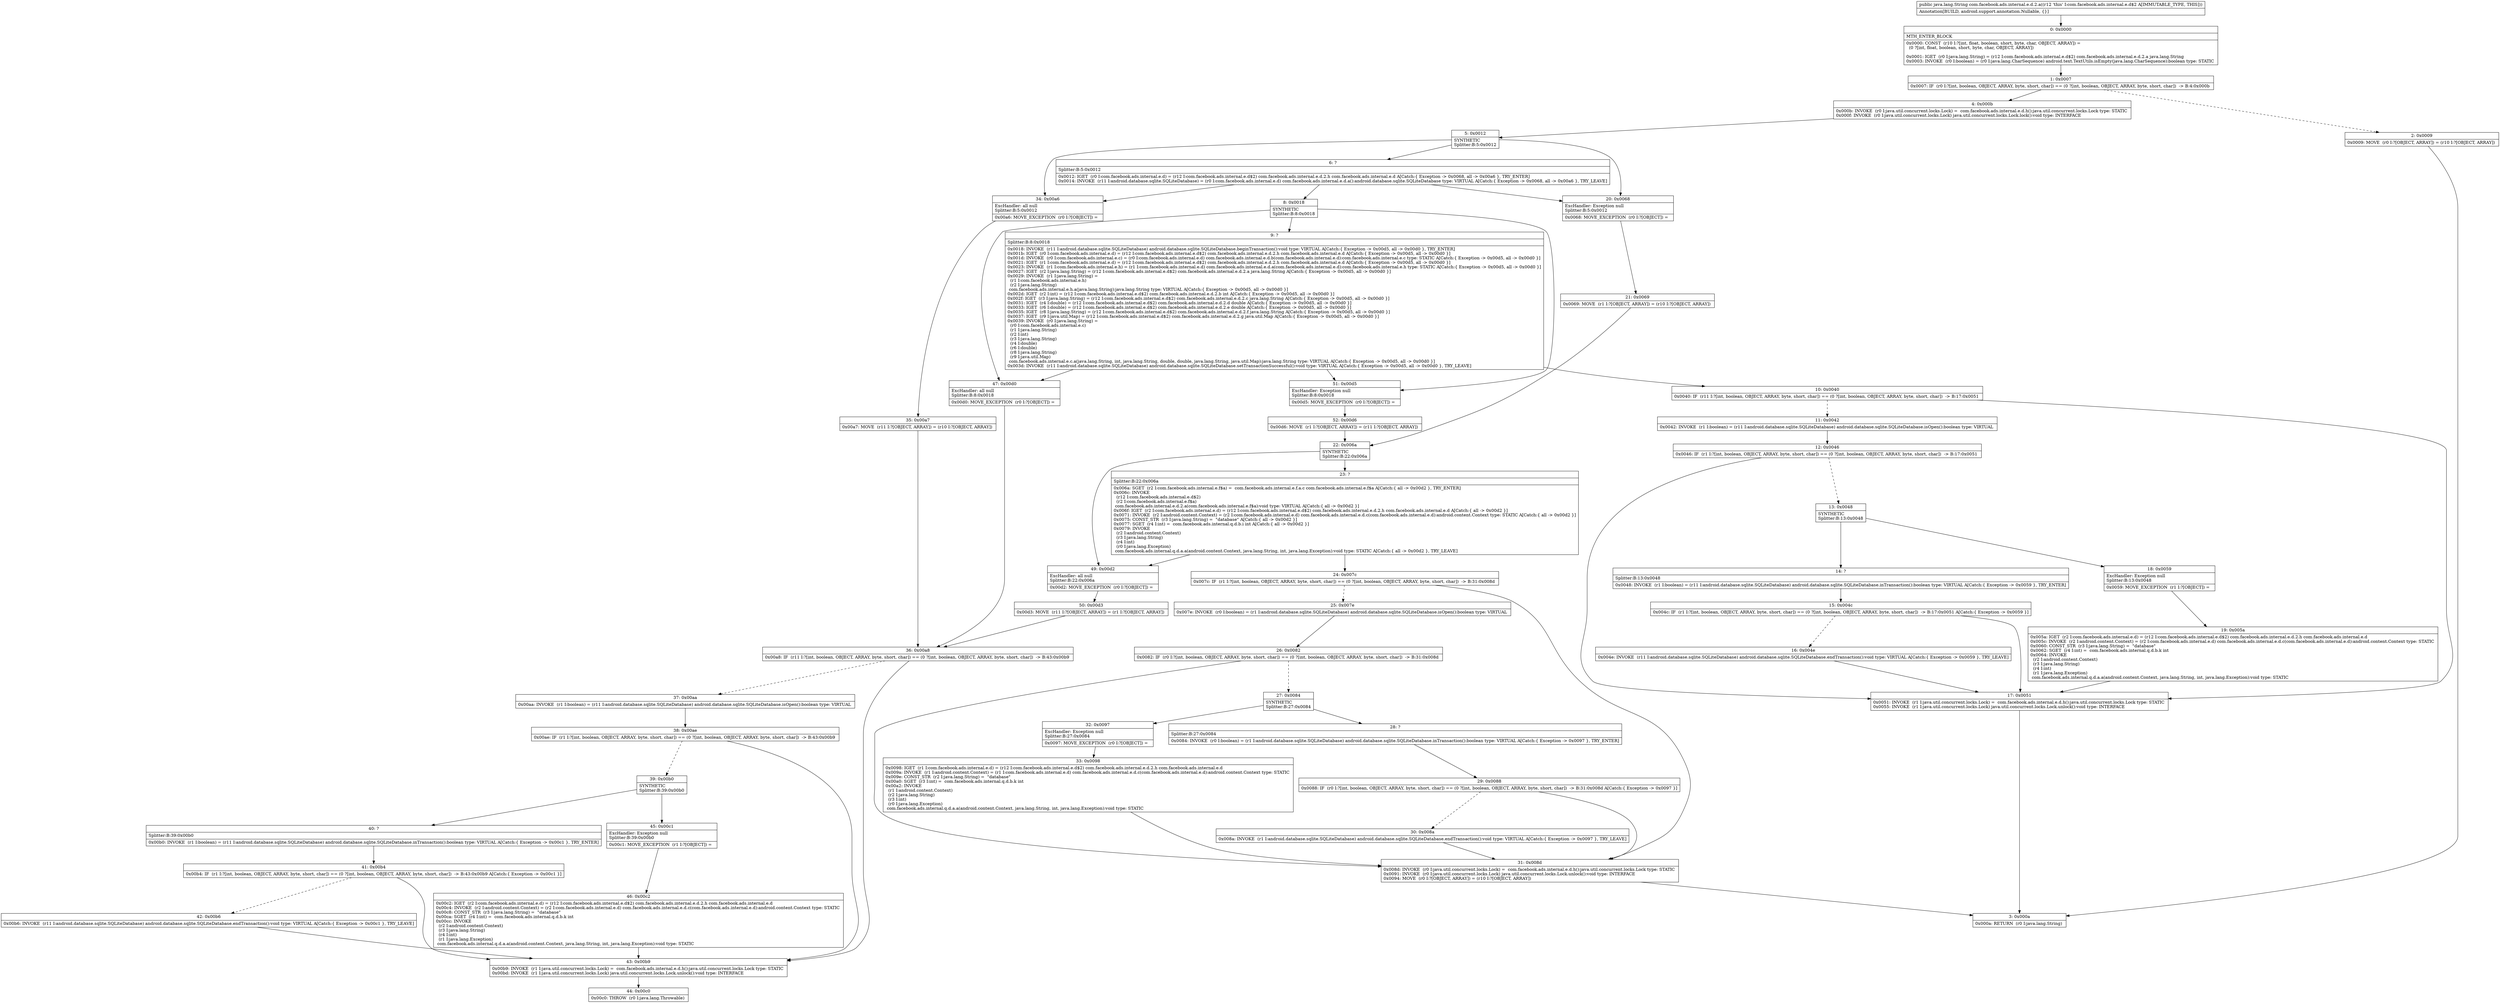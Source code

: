 digraph "CFG forcom.facebook.ads.internal.e.d.2.a()Ljava\/lang\/String;" {
Node_0 [shape=record,label="{0\:\ 0x0000|MTH_ENTER_BLOCK\l|0x0000: CONST  (r10 I:?[int, float, boolean, short, byte, char, OBJECT, ARRAY]) = \l  (0 ?[int, float, boolean, short, byte, char, OBJECT, ARRAY])\l \l0x0001: IGET  (r0 I:java.lang.String) = (r12 I:com.facebook.ads.internal.e.d$2) com.facebook.ads.internal.e.d.2.a java.lang.String \l0x0003: INVOKE  (r0 I:boolean) = (r0 I:java.lang.CharSequence) android.text.TextUtils.isEmpty(java.lang.CharSequence):boolean type: STATIC \l}"];
Node_1 [shape=record,label="{1\:\ 0x0007|0x0007: IF  (r0 I:?[int, boolean, OBJECT, ARRAY, byte, short, char]) == (0 ?[int, boolean, OBJECT, ARRAY, byte, short, char])  \-\> B:4:0x000b \l}"];
Node_2 [shape=record,label="{2\:\ 0x0009|0x0009: MOVE  (r0 I:?[OBJECT, ARRAY]) = (r10 I:?[OBJECT, ARRAY]) \l}"];
Node_3 [shape=record,label="{3\:\ 0x000a|0x000a: RETURN  (r0 I:java.lang.String) \l}"];
Node_4 [shape=record,label="{4\:\ 0x000b|0x000b: INVOKE  (r0 I:java.util.concurrent.locks.Lock) =  com.facebook.ads.internal.e.d.h():java.util.concurrent.locks.Lock type: STATIC \l0x000f: INVOKE  (r0 I:java.util.concurrent.locks.Lock) java.util.concurrent.locks.Lock.lock():void type: INTERFACE \l}"];
Node_5 [shape=record,label="{5\:\ 0x0012|SYNTHETIC\lSplitter:B:5:0x0012\l}"];
Node_6 [shape=record,label="{6\:\ ?|Splitter:B:5:0x0012\l|0x0012: IGET  (r0 I:com.facebook.ads.internal.e.d) = (r12 I:com.facebook.ads.internal.e.d$2) com.facebook.ads.internal.e.d.2.h com.facebook.ads.internal.e.d A[Catch:\{ Exception \-\> 0x0068, all \-\> 0x00a6 \}, TRY_ENTER]\l0x0014: INVOKE  (r11 I:android.database.sqlite.SQLiteDatabase) = (r0 I:com.facebook.ads.internal.e.d) com.facebook.ads.internal.e.d.a():android.database.sqlite.SQLiteDatabase type: VIRTUAL A[Catch:\{ Exception \-\> 0x0068, all \-\> 0x00a6 \}, TRY_LEAVE]\l}"];
Node_8 [shape=record,label="{8\:\ 0x0018|SYNTHETIC\lSplitter:B:8:0x0018\l}"];
Node_9 [shape=record,label="{9\:\ ?|Splitter:B:8:0x0018\l|0x0018: INVOKE  (r11 I:android.database.sqlite.SQLiteDatabase) android.database.sqlite.SQLiteDatabase.beginTransaction():void type: VIRTUAL A[Catch:\{ Exception \-\> 0x00d5, all \-\> 0x00d0 \}, TRY_ENTER]\l0x001b: IGET  (r0 I:com.facebook.ads.internal.e.d) = (r12 I:com.facebook.ads.internal.e.d$2) com.facebook.ads.internal.e.d.2.h com.facebook.ads.internal.e.d A[Catch:\{ Exception \-\> 0x00d5, all \-\> 0x00d0 \}]\l0x001d: INVOKE  (r0 I:com.facebook.ads.internal.e.c) = (r0 I:com.facebook.ads.internal.e.d) com.facebook.ads.internal.e.d.b(com.facebook.ads.internal.e.d):com.facebook.ads.internal.e.c type: STATIC A[Catch:\{ Exception \-\> 0x00d5, all \-\> 0x00d0 \}]\l0x0021: IGET  (r1 I:com.facebook.ads.internal.e.d) = (r12 I:com.facebook.ads.internal.e.d$2) com.facebook.ads.internal.e.d.2.h com.facebook.ads.internal.e.d A[Catch:\{ Exception \-\> 0x00d5, all \-\> 0x00d0 \}]\l0x0023: INVOKE  (r1 I:com.facebook.ads.internal.e.h) = (r1 I:com.facebook.ads.internal.e.d) com.facebook.ads.internal.e.d.a(com.facebook.ads.internal.e.d):com.facebook.ads.internal.e.h type: STATIC A[Catch:\{ Exception \-\> 0x00d5, all \-\> 0x00d0 \}]\l0x0027: IGET  (r2 I:java.lang.String) = (r12 I:com.facebook.ads.internal.e.d$2) com.facebook.ads.internal.e.d.2.a java.lang.String A[Catch:\{ Exception \-\> 0x00d5, all \-\> 0x00d0 \}]\l0x0029: INVOKE  (r1 I:java.lang.String) = \l  (r1 I:com.facebook.ads.internal.e.h)\l  (r2 I:java.lang.String)\l com.facebook.ads.internal.e.h.a(java.lang.String):java.lang.String type: VIRTUAL A[Catch:\{ Exception \-\> 0x00d5, all \-\> 0x00d0 \}]\l0x002d: IGET  (r2 I:int) = (r12 I:com.facebook.ads.internal.e.d$2) com.facebook.ads.internal.e.d.2.b int A[Catch:\{ Exception \-\> 0x00d5, all \-\> 0x00d0 \}]\l0x002f: IGET  (r3 I:java.lang.String) = (r12 I:com.facebook.ads.internal.e.d$2) com.facebook.ads.internal.e.d.2.c java.lang.String A[Catch:\{ Exception \-\> 0x00d5, all \-\> 0x00d0 \}]\l0x0031: IGET  (r4 I:double) = (r12 I:com.facebook.ads.internal.e.d$2) com.facebook.ads.internal.e.d.2.d double A[Catch:\{ Exception \-\> 0x00d5, all \-\> 0x00d0 \}]\l0x0033: IGET  (r6 I:double) = (r12 I:com.facebook.ads.internal.e.d$2) com.facebook.ads.internal.e.d.2.e double A[Catch:\{ Exception \-\> 0x00d5, all \-\> 0x00d0 \}]\l0x0035: IGET  (r8 I:java.lang.String) = (r12 I:com.facebook.ads.internal.e.d$2) com.facebook.ads.internal.e.d.2.f java.lang.String A[Catch:\{ Exception \-\> 0x00d5, all \-\> 0x00d0 \}]\l0x0037: IGET  (r9 I:java.util.Map) = (r12 I:com.facebook.ads.internal.e.d$2) com.facebook.ads.internal.e.d.2.g java.util.Map A[Catch:\{ Exception \-\> 0x00d5, all \-\> 0x00d0 \}]\l0x0039: INVOKE  (r0 I:java.lang.String) = \l  (r0 I:com.facebook.ads.internal.e.c)\l  (r1 I:java.lang.String)\l  (r2 I:int)\l  (r3 I:java.lang.String)\l  (r4 I:double)\l  (r6 I:double)\l  (r8 I:java.lang.String)\l  (r9 I:java.util.Map)\l com.facebook.ads.internal.e.c.a(java.lang.String, int, java.lang.String, double, double, java.lang.String, java.util.Map):java.lang.String type: VIRTUAL A[Catch:\{ Exception \-\> 0x00d5, all \-\> 0x00d0 \}]\l0x003d: INVOKE  (r11 I:android.database.sqlite.SQLiteDatabase) android.database.sqlite.SQLiteDatabase.setTransactionSuccessful():void type: VIRTUAL A[Catch:\{ Exception \-\> 0x00d5, all \-\> 0x00d0 \}, TRY_LEAVE]\l}"];
Node_10 [shape=record,label="{10\:\ 0x0040|0x0040: IF  (r11 I:?[int, boolean, OBJECT, ARRAY, byte, short, char]) == (0 ?[int, boolean, OBJECT, ARRAY, byte, short, char])  \-\> B:17:0x0051 \l}"];
Node_11 [shape=record,label="{11\:\ 0x0042|0x0042: INVOKE  (r1 I:boolean) = (r11 I:android.database.sqlite.SQLiteDatabase) android.database.sqlite.SQLiteDatabase.isOpen():boolean type: VIRTUAL \l}"];
Node_12 [shape=record,label="{12\:\ 0x0046|0x0046: IF  (r1 I:?[int, boolean, OBJECT, ARRAY, byte, short, char]) == (0 ?[int, boolean, OBJECT, ARRAY, byte, short, char])  \-\> B:17:0x0051 \l}"];
Node_13 [shape=record,label="{13\:\ 0x0048|SYNTHETIC\lSplitter:B:13:0x0048\l}"];
Node_14 [shape=record,label="{14\:\ ?|Splitter:B:13:0x0048\l|0x0048: INVOKE  (r1 I:boolean) = (r11 I:android.database.sqlite.SQLiteDatabase) android.database.sqlite.SQLiteDatabase.inTransaction():boolean type: VIRTUAL A[Catch:\{ Exception \-\> 0x0059 \}, TRY_ENTER]\l}"];
Node_15 [shape=record,label="{15\:\ 0x004c|0x004c: IF  (r1 I:?[int, boolean, OBJECT, ARRAY, byte, short, char]) == (0 ?[int, boolean, OBJECT, ARRAY, byte, short, char])  \-\> B:17:0x0051 A[Catch:\{ Exception \-\> 0x0059 \}]\l}"];
Node_16 [shape=record,label="{16\:\ 0x004e|0x004e: INVOKE  (r11 I:android.database.sqlite.SQLiteDatabase) android.database.sqlite.SQLiteDatabase.endTransaction():void type: VIRTUAL A[Catch:\{ Exception \-\> 0x0059 \}, TRY_LEAVE]\l}"];
Node_17 [shape=record,label="{17\:\ 0x0051|0x0051: INVOKE  (r1 I:java.util.concurrent.locks.Lock) =  com.facebook.ads.internal.e.d.h():java.util.concurrent.locks.Lock type: STATIC \l0x0055: INVOKE  (r1 I:java.util.concurrent.locks.Lock) java.util.concurrent.locks.Lock.unlock():void type: INTERFACE \l}"];
Node_18 [shape=record,label="{18\:\ 0x0059|ExcHandler: Exception null\lSplitter:B:13:0x0048\l|0x0059: MOVE_EXCEPTION  (r1 I:?[OBJECT]) =  \l}"];
Node_19 [shape=record,label="{19\:\ 0x005a|0x005a: IGET  (r2 I:com.facebook.ads.internal.e.d) = (r12 I:com.facebook.ads.internal.e.d$2) com.facebook.ads.internal.e.d.2.h com.facebook.ads.internal.e.d \l0x005c: INVOKE  (r2 I:android.content.Context) = (r2 I:com.facebook.ads.internal.e.d) com.facebook.ads.internal.e.d.c(com.facebook.ads.internal.e.d):android.content.Context type: STATIC \l0x0060: CONST_STR  (r3 I:java.lang.String) =  \"database\" \l0x0062: SGET  (r4 I:int) =  com.facebook.ads.internal.q.d.b.k int \l0x0064: INVOKE  \l  (r2 I:android.content.Context)\l  (r3 I:java.lang.String)\l  (r4 I:int)\l  (r1 I:java.lang.Exception)\l com.facebook.ads.internal.q.d.a.a(android.content.Context, java.lang.String, int, java.lang.Exception):void type: STATIC \l}"];
Node_20 [shape=record,label="{20\:\ 0x0068|ExcHandler: Exception null\lSplitter:B:5:0x0012\l|0x0068: MOVE_EXCEPTION  (r0 I:?[OBJECT]) =  \l}"];
Node_21 [shape=record,label="{21\:\ 0x0069|0x0069: MOVE  (r1 I:?[OBJECT, ARRAY]) = (r10 I:?[OBJECT, ARRAY]) \l}"];
Node_22 [shape=record,label="{22\:\ 0x006a|SYNTHETIC\lSplitter:B:22:0x006a\l}"];
Node_23 [shape=record,label="{23\:\ ?|Splitter:B:22:0x006a\l|0x006a: SGET  (r2 I:com.facebook.ads.internal.e.f$a) =  com.facebook.ads.internal.e.f.a.c com.facebook.ads.internal.e.f$a A[Catch:\{ all \-\> 0x00d2 \}, TRY_ENTER]\l0x006c: INVOKE  \l  (r12 I:com.facebook.ads.internal.e.d$2)\l  (r2 I:com.facebook.ads.internal.e.f$a)\l com.facebook.ads.internal.e.d.2.a(com.facebook.ads.internal.e.f$a):void type: VIRTUAL A[Catch:\{ all \-\> 0x00d2 \}]\l0x006f: IGET  (r2 I:com.facebook.ads.internal.e.d) = (r12 I:com.facebook.ads.internal.e.d$2) com.facebook.ads.internal.e.d.2.h com.facebook.ads.internal.e.d A[Catch:\{ all \-\> 0x00d2 \}]\l0x0071: INVOKE  (r2 I:android.content.Context) = (r2 I:com.facebook.ads.internal.e.d) com.facebook.ads.internal.e.d.c(com.facebook.ads.internal.e.d):android.content.Context type: STATIC A[Catch:\{ all \-\> 0x00d2 \}]\l0x0075: CONST_STR  (r3 I:java.lang.String) =  \"database\" A[Catch:\{ all \-\> 0x00d2 \}]\l0x0077: SGET  (r4 I:int) =  com.facebook.ads.internal.q.d.b.i int A[Catch:\{ all \-\> 0x00d2 \}]\l0x0079: INVOKE  \l  (r2 I:android.content.Context)\l  (r3 I:java.lang.String)\l  (r4 I:int)\l  (r0 I:java.lang.Exception)\l com.facebook.ads.internal.q.d.a.a(android.content.Context, java.lang.String, int, java.lang.Exception):void type: STATIC A[Catch:\{ all \-\> 0x00d2 \}, TRY_LEAVE]\l}"];
Node_24 [shape=record,label="{24\:\ 0x007c|0x007c: IF  (r1 I:?[int, boolean, OBJECT, ARRAY, byte, short, char]) == (0 ?[int, boolean, OBJECT, ARRAY, byte, short, char])  \-\> B:31:0x008d \l}"];
Node_25 [shape=record,label="{25\:\ 0x007e|0x007e: INVOKE  (r0 I:boolean) = (r1 I:android.database.sqlite.SQLiteDatabase) android.database.sqlite.SQLiteDatabase.isOpen():boolean type: VIRTUAL \l}"];
Node_26 [shape=record,label="{26\:\ 0x0082|0x0082: IF  (r0 I:?[int, boolean, OBJECT, ARRAY, byte, short, char]) == (0 ?[int, boolean, OBJECT, ARRAY, byte, short, char])  \-\> B:31:0x008d \l}"];
Node_27 [shape=record,label="{27\:\ 0x0084|SYNTHETIC\lSplitter:B:27:0x0084\l}"];
Node_28 [shape=record,label="{28\:\ ?|Splitter:B:27:0x0084\l|0x0084: INVOKE  (r0 I:boolean) = (r1 I:android.database.sqlite.SQLiteDatabase) android.database.sqlite.SQLiteDatabase.inTransaction():boolean type: VIRTUAL A[Catch:\{ Exception \-\> 0x0097 \}, TRY_ENTER]\l}"];
Node_29 [shape=record,label="{29\:\ 0x0088|0x0088: IF  (r0 I:?[int, boolean, OBJECT, ARRAY, byte, short, char]) == (0 ?[int, boolean, OBJECT, ARRAY, byte, short, char])  \-\> B:31:0x008d A[Catch:\{ Exception \-\> 0x0097 \}]\l}"];
Node_30 [shape=record,label="{30\:\ 0x008a|0x008a: INVOKE  (r1 I:android.database.sqlite.SQLiteDatabase) android.database.sqlite.SQLiteDatabase.endTransaction():void type: VIRTUAL A[Catch:\{ Exception \-\> 0x0097 \}, TRY_LEAVE]\l}"];
Node_31 [shape=record,label="{31\:\ 0x008d|0x008d: INVOKE  (r0 I:java.util.concurrent.locks.Lock) =  com.facebook.ads.internal.e.d.h():java.util.concurrent.locks.Lock type: STATIC \l0x0091: INVOKE  (r0 I:java.util.concurrent.locks.Lock) java.util.concurrent.locks.Lock.unlock():void type: INTERFACE \l0x0094: MOVE  (r0 I:?[OBJECT, ARRAY]) = (r10 I:?[OBJECT, ARRAY]) \l}"];
Node_32 [shape=record,label="{32\:\ 0x0097|ExcHandler: Exception null\lSplitter:B:27:0x0084\l|0x0097: MOVE_EXCEPTION  (r0 I:?[OBJECT]) =  \l}"];
Node_33 [shape=record,label="{33\:\ 0x0098|0x0098: IGET  (r1 I:com.facebook.ads.internal.e.d) = (r12 I:com.facebook.ads.internal.e.d$2) com.facebook.ads.internal.e.d.2.h com.facebook.ads.internal.e.d \l0x009a: INVOKE  (r1 I:android.content.Context) = (r1 I:com.facebook.ads.internal.e.d) com.facebook.ads.internal.e.d.c(com.facebook.ads.internal.e.d):android.content.Context type: STATIC \l0x009e: CONST_STR  (r2 I:java.lang.String) =  \"database\" \l0x00a0: SGET  (r3 I:int) =  com.facebook.ads.internal.q.d.b.k int \l0x00a2: INVOKE  \l  (r1 I:android.content.Context)\l  (r2 I:java.lang.String)\l  (r3 I:int)\l  (r0 I:java.lang.Exception)\l com.facebook.ads.internal.q.d.a.a(android.content.Context, java.lang.String, int, java.lang.Exception):void type: STATIC \l}"];
Node_34 [shape=record,label="{34\:\ 0x00a6|ExcHandler: all null\lSplitter:B:5:0x0012\l|0x00a6: MOVE_EXCEPTION  (r0 I:?[OBJECT]) =  \l}"];
Node_35 [shape=record,label="{35\:\ 0x00a7|0x00a7: MOVE  (r11 I:?[OBJECT, ARRAY]) = (r10 I:?[OBJECT, ARRAY]) \l}"];
Node_36 [shape=record,label="{36\:\ 0x00a8|0x00a8: IF  (r11 I:?[int, boolean, OBJECT, ARRAY, byte, short, char]) == (0 ?[int, boolean, OBJECT, ARRAY, byte, short, char])  \-\> B:43:0x00b9 \l}"];
Node_37 [shape=record,label="{37\:\ 0x00aa|0x00aa: INVOKE  (r1 I:boolean) = (r11 I:android.database.sqlite.SQLiteDatabase) android.database.sqlite.SQLiteDatabase.isOpen():boolean type: VIRTUAL \l}"];
Node_38 [shape=record,label="{38\:\ 0x00ae|0x00ae: IF  (r1 I:?[int, boolean, OBJECT, ARRAY, byte, short, char]) == (0 ?[int, boolean, OBJECT, ARRAY, byte, short, char])  \-\> B:43:0x00b9 \l}"];
Node_39 [shape=record,label="{39\:\ 0x00b0|SYNTHETIC\lSplitter:B:39:0x00b0\l}"];
Node_40 [shape=record,label="{40\:\ ?|Splitter:B:39:0x00b0\l|0x00b0: INVOKE  (r1 I:boolean) = (r11 I:android.database.sqlite.SQLiteDatabase) android.database.sqlite.SQLiteDatabase.inTransaction():boolean type: VIRTUAL A[Catch:\{ Exception \-\> 0x00c1 \}, TRY_ENTER]\l}"];
Node_41 [shape=record,label="{41\:\ 0x00b4|0x00b4: IF  (r1 I:?[int, boolean, OBJECT, ARRAY, byte, short, char]) == (0 ?[int, boolean, OBJECT, ARRAY, byte, short, char])  \-\> B:43:0x00b9 A[Catch:\{ Exception \-\> 0x00c1 \}]\l}"];
Node_42 [shape=record,label="{42\:\ 0x00b6|0x00b6: INVOKE  (r11 I:android.database.sqlite.SQLiteDatabase) android.database.sqlite.SQLiteDatabase.endTransaction():void type: VIRTUAL A[Catch:\{ Exception \-\> 0x00c1 \}, TRY_LEAVE]\l}"];
Node_43 [shape=record,label="{43\:\ 0x00b9|0x00b9: INVOKE  (r1 I:java.util.concurrent.locks.Lock) =  com.facebook.ads.internal.e.d.h():java.util.concurrent.locks.Lock type: STATIC \l0x00bd: INVOKE  (r1 I:java.util.concurrent.locks.Lock) java.util.concurrent.locks.Lock.unlock():void type: INTERFACE \l}"];
Node_44 [shape=record,label="{44\:\ 0x00c0|0x00c0: THROW  (r0 I:java.lang.Throwable) \l}"];
Node_45 [shape=record,label="{45\:\ 0x00c1|ExcHandler: Exception null\lSplitter:B:39:0x00b0\l|0x00c1: MOVE_EXCEPTION  (r1 I:?[OBJECT]) =  \l}"];
Node_46 [shape=record,label="{46\:\ 0x00c2|0x00c2: IGET  (r2 I:com.facebook.ads.internal.e.d) = (r12 I:com.facebook.ads.internal.e.d$2) com.facebook.ads.internal.e.d.2.h com.facebook.ads.internal.e.d \l0x00c4: INVOKE  (r2 I:android.content.Context) = (r2 I:com.facebook.ads.internal.e.d) com.facebook.ads.internal.e.d.c(com.facebook.ads.internal.e.d):android.content.Context type: STATIC \l0x00c8: CONST_STR  (r3 I:java.lang.String) =  \"database\" \l0x00ca: SGET  (r4 I:int) =  com.facebook.ads.internal.q.d.b.k int \l0x00cc: INVOKE  \l  (r2 I:android.content.Context)\l  (r3 I:java.lang.String)\l  (r4 I:int)\l  (r1 I:java.lang.Exception)\l com.facebook.ads.internal.q.d.a.a(android.content.Context, java.lang.String, int, java.lang.Exception):void type: STATIC \l}"];
Node_47 [shape=record,label="{47\:\ 0x00d0|ExcHandler: all null\lSplitter:B:8:0x0018\l|0x00d0: MOVE_EXCEPTION  (r0 I:?[OBJECT]) =  \l}"];
Node_49 [shape=record,label="{49\:\ 0x00d2|ExcHandler: all null\lSplitter:B:22:0x006a\l|0x00d2: MOVE_EXCEPTION  (r0 I:?[OBJECT]) =  \l}"];
Node_50 [shape=record,label="{50\:\ 0x00d3|0x00d3: MOVE  (r11 I:?[OBJECT, ARRAY]) = (r1 I:?[OBJECT, ARRAY]) \l}"];
Node_51 [shape=record,label="{51\:\ 0x00d5|ExcHandler: Exception null\lSplitter:B:8:0x0018\l|0x00d5: MOVE_EXCEPTION  (r0 I:?[OBJECT]) =  \l}"];
Node_52 [shape=record,label="{52\:\ 0x00d6|0x00d6: MOVE  (r1 I:?[OBJECT, ARRAY]) = (r11 I:?[OBJECT, ARRAY]) \l}"];
MethodNode[shape=record,label="{public java.lang.String com.facebook.ads.internal.e.d.2.a((r12 'this' I:com.facebook.ads.internal.e.d$2 A[IMMUTABLE_TYPE, THIS]))  | Annotation[BUILD, android.support.annotation.Nullable, \{\}]\l}"];
MethodNode -> Node_0;
Node_0 -> Node_1;
Node_1 -> Node_2[style=dashed];
Node_1 -> Node_4;
Node_2 -> Node_3;
Node_4 -> Node_5;
Node_5 -> Node_6;
Node_5 -> Node_20;
Node_5 -> Node_34;
Node_6 -> Node_20;
Node_6 -> Node_34;
Node_6 -> Node_8;
Node_8 -> Node_9;
Node_8 -> Node_51;
Node_8 -> Node_47;
Node_9 -> Node_10;
Node_9 -> Node_51;
Node_9 -> Node_47;
Node_10 -> Node_11[style=dashed];
Node_10 -> Node_17;
Node_11 -> Node_12;
Node_12 -> Node_13[style=dashed];
Node_12 -> Node_17;
Node_13 -> Node_14;
Node_13 -> Node_18;
Node_14 -> Node_15;
Node_15 -> Node_16[style=dashed];
Node_15 -> Node_17;
Node_16 -> Node_17;
Node_17 -> Node_3;
Node_18 -> Node_19;
Node_19 -> Node_17;
Node_20 -> Node_21;
Node_21 -> Node_22;
Node_22 -> Node_23;
Node_22 -> Node_49;
Node_23 -> Node_24;
Node_23 -> Node_49;
Node_24 -> Node_25[style=dashed];
Node_24 -> Node_31;
Node_25 -> Node_26;
Node_26 -> Node_27[style=dashed];
Node_26 -> Node_31;
Node_27 -> Node_28;
Node_27 -> Node_32;
Node_28 -> Node_29;
Node_29 -> Node_30[style=dashed];
Node_29 -> Node_31;
Node_30 -> Node_31;
Node_31 -> Node_3;
Node_32 -> Node_33;
Node_33 -> Node_31;
Node_34 -> Node_35;
Node_35 -> Node_36;
Node_36 -> Node_37[style=dashed];
Node_36 -> Node_43;
Node_37 -> Node_38;
Node_38 -> Node_39[style=dashed];
Node_38 -> Node_43;
Node_39 -> Node_40;
Node_39 -> Node_45;
Node_40 -> Node_41;
Node_41 -> Node_42[style=dashed];
Node_41 -> Node_43;
Node_42 -> Node_43;
Node_43 -> Node_44;
Node_45 -> Node_46;
Node_46 -> Node_43;
Node_47 -> Node_36;
Node_49 -> Node_50;
Node_50 -> Node_36;
Node_51 -> Node_52;
Node_52 -> Node_22;
}

